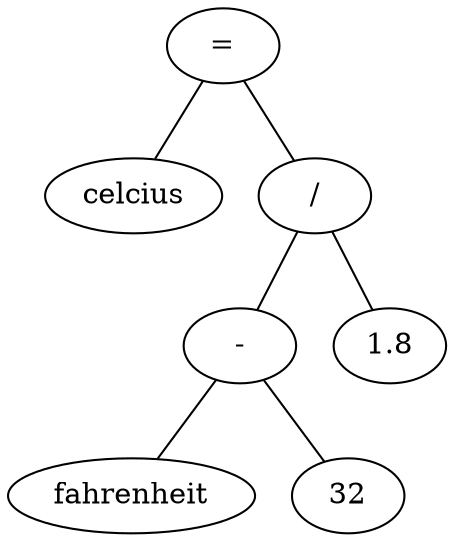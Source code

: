 graph graphname {
  // let celsius = (fahrenheit - 32 ) / 1.8
  a[label="="]
  b[label="celcius"]
  c[label="/"]
  d[label="-"]
  e[label="1.8"]
  f[label="fahrenheit"]
  g[label="32"]
  a -- b;
  a -- c;
  c -- d;
  c -- e;
  d -- f;
  d -- g;
}